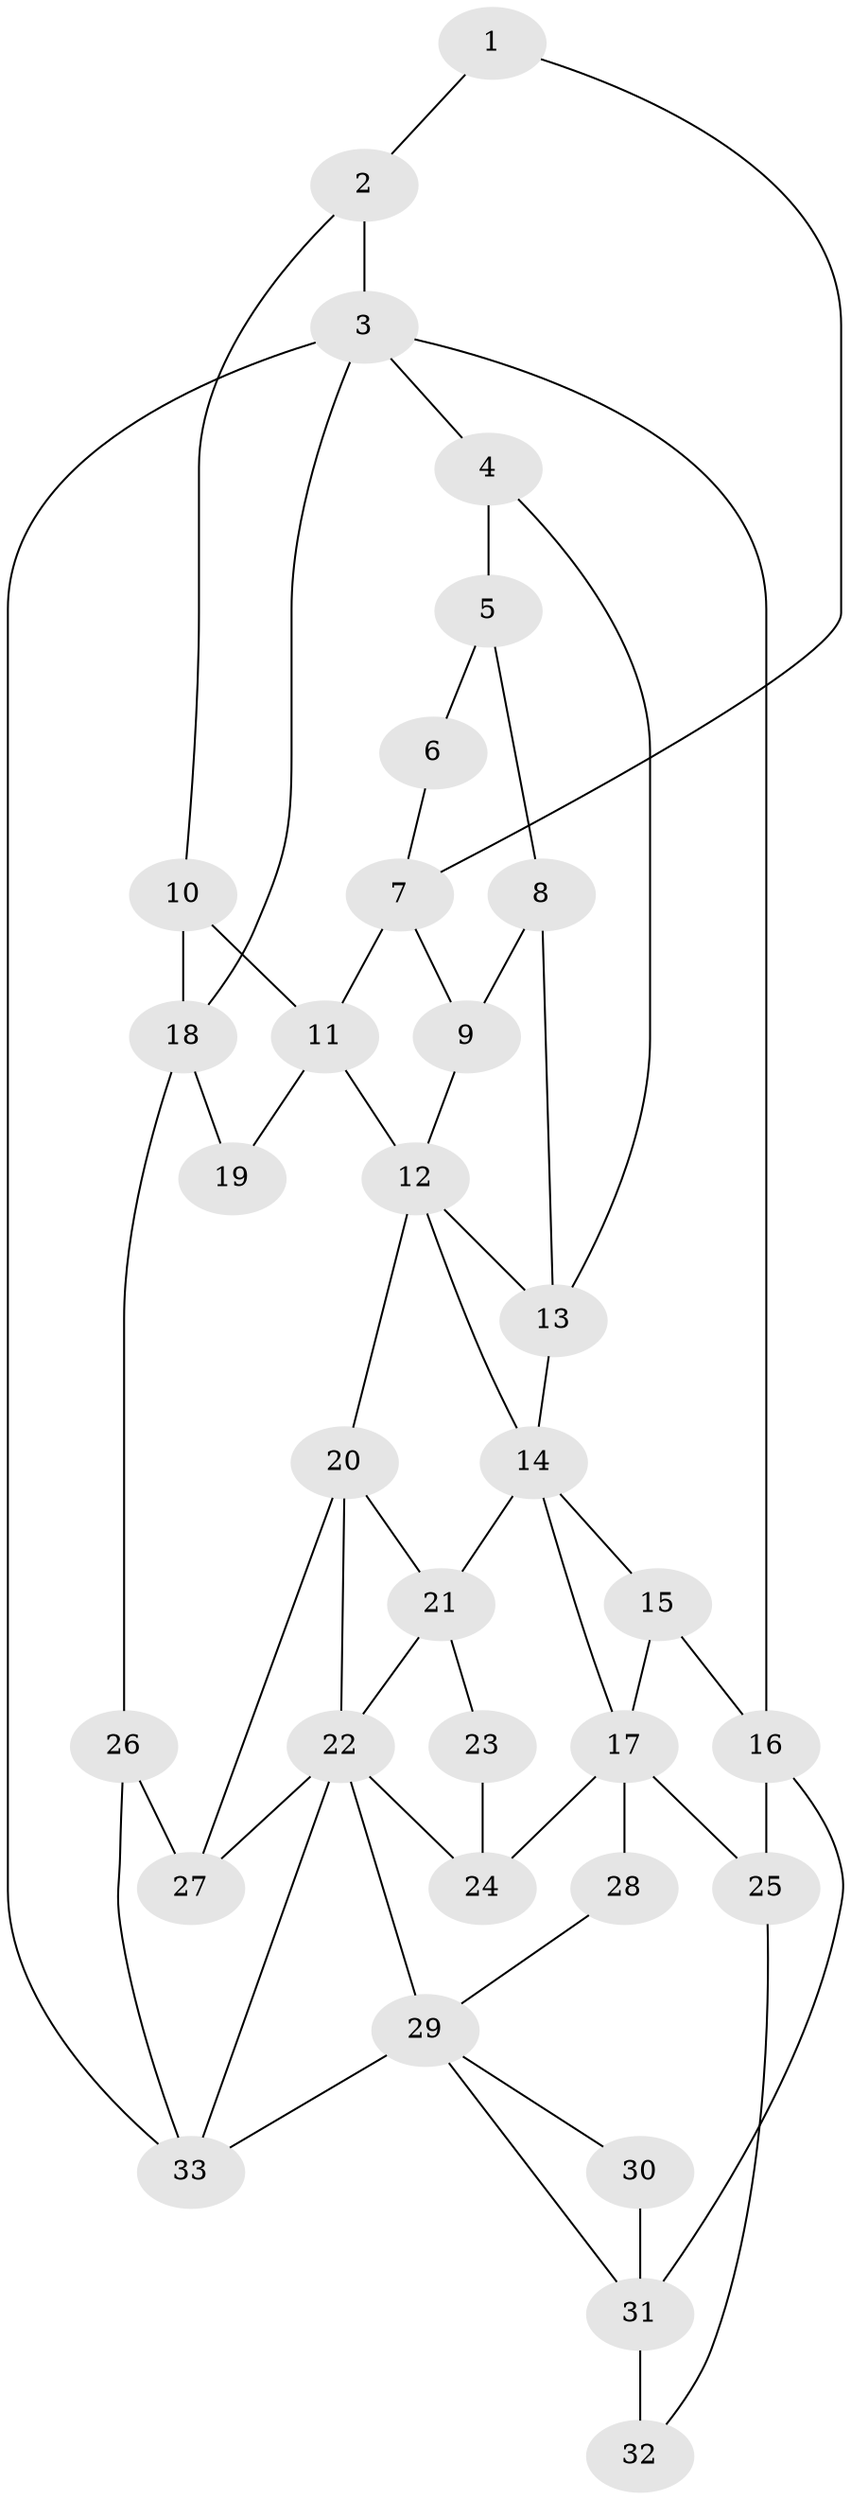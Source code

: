 // original degree distribution, {3: 0.024390243902439025, 6: 0.18292682926829268, 5: 0.5853658536585366, 4: 0.2073170731707317}
// Generated by graph-tools (version 1.1) at 2025/54/03/04/25 22:54:44]
// undirected, 33 vertices, 57 edges
graph export_dot {
  node [color=gray90,style=filled];
  1;
  2;
  3;
  4;
  5;
  6;
  7;
  8;
  9;
  10;
  11;
  12;
  13;
  14;
  15;
  16;
  17;
  18;
  19;
  20;
  21;
  22;
  23;
  24;
  25;
  26;
  27;
  28;
  29;
  30;
  31;
  32;
  33;
  1 -- 2 [weight=1.0];
  1 -- 7 [weight=1.0];
  2 -- 3 [weight=2.0];
  2 -- 10 [weight=1.0];
  3 -- 4 [weight=1.0];
  3 -- 16 [weight=2.0];
  3 -- 18 [weight=1.0];
  3 -- 33 [weight=2.0];
  4 -- 5 [weight=2.0];
  4 -- 13 [weight=1.0];
  5 -- 6 [weight=2.0];
  5 -- 8 [weight=2.0];
  6 -- 7 [weight=1.0];
  7 -- 9 [weight=1.0];
  7 -- 11 [weight=1.0];
  8 -- 9 [weight=2.0];
  8 -- 13 [weight=1.0];
  9 -- 12 [weight=1.0];
  10 -- 11 [weight=1.0];
  10 -- 18 [weight=1.0];
  11 -- 12 [weight=2.0];
  11 -- 19 [weight=1.0];
  12 -- 13 [weight=1.0];
  12 -- 14 [weight=1.0];
  12 -- 20 [weight=1.0];
  13 -- 14 [weight=1.0];
  14 -- 15 [weight=1.0];
  14 -- 17 [weight=1.0];
  14 -- 21 [weight=2.0];
  15 -- 16 [weight=2.0];
  15 -- 17 [weight=1.0];
  16 -- 25 [weight=1.0];
  16 -- 31 [weight=1.0];
  17 -- 24 [weight=1.0];
  17 -- 25 [weight=1.0];
  17 -- 28 [weight=2.0];
  18 -- 19 [weight=2.0];
  18 -- 26 [weight=2.0];
  20 -- 21 [weight=1.0];
  20 -- 22 [weight=1.0];
  20 -- 27 [weight=1.0];
  21 -- 22 [weight=1.0];
  21 -- 23 [weight=2.0];
  22 -- 24 [weight=1.0];
  22 -- 27 [weight=1.0];
  22 -- 29 [weight=1.0];
  22 -- 33 [weight=1.0];
  23 -- 24 [weight=1.0];
  25 -- 32 [weight=1.0];
  26 -- 27 [weight=2.0];
  26 -- 33 [weight=1.0];
  28 -- 29 [weight=1.0];
  29 -- 30 [weight=1.0];
  29 -- 31 [weight=1.0];
  29 -- 33 [weight=2.0];
  30 -- 31 [weight=2.0];
  31 -- 32 [weight=2.0];
}
